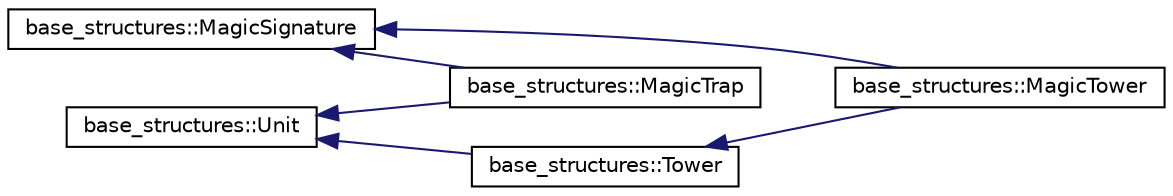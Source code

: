 digraph "Graphical Class Hierarchy"
{
  edge [fontname="Helvetica",fontsize="10",labelfontname="Helvetica",labelfontsize="10"];
  node [fontname="Helvetica",fontsize="10",shape=record];
  rankdir="LR";
  Node9 [label="base_structures::MagicSignature",height=0.2,width=0.4,color="black", fillcolor="white", style="filled",URL="$classbase__structures_1_1MagicSignature.html",tooltip="Abstract class for magic units. "];
  Node9 -> Node3 [dir="back",color="midnightblue",fontsize="10",style="solid",fontname="Helvetica"];
  Node3 [label="base_structures::MagicTower",height=0.2,width=0.4,color="black", fillcolor="white", style="filled",URL="$classbase__structures_1_1MagicTower.html",tooltip="Magic tower unit class. "];
  Node9 -> Node1 [dir="back",color="midnightblue",fontsize="10",style="solid",fontname="Helvetica"];
  Node1 [label="base_structures::MagicTrap",height=0.2,width=0.4,color="black", fillcolor="white", style="filled",URL="$classbase__structures_1_1MagicTrap.html",tooltip="Magic trap unit class. "];
  Node0 [label="base_structures::Unit",height=0.2,width=0.4,color="black", fillcolor="white", style="filled",URL="$classbase__structures_1_1Unit.html",tooltip="Abstarct unit class. "];
  Node0 -> Node1 [dir="back",color="midnightblue",fontsize="10",style="solid",fontname="Helvetica"];
  Node0 -> Node2 [dir="back",color="midnightblue",fontsize="10",style="solid",fontname="Helvetica"];
  Node2 [label="base_structures::Tower",height=0.2,width=0.4,color="black", fillcolor="white", style="filled",URL="$classbase__structures_1_1Tower.html",tooltip="Tower unit class. "];
  Node2 -> Node3 [dir="back",color="midnightblue",fontsize="10",style="solid",fontname="Helvetica"];
}
